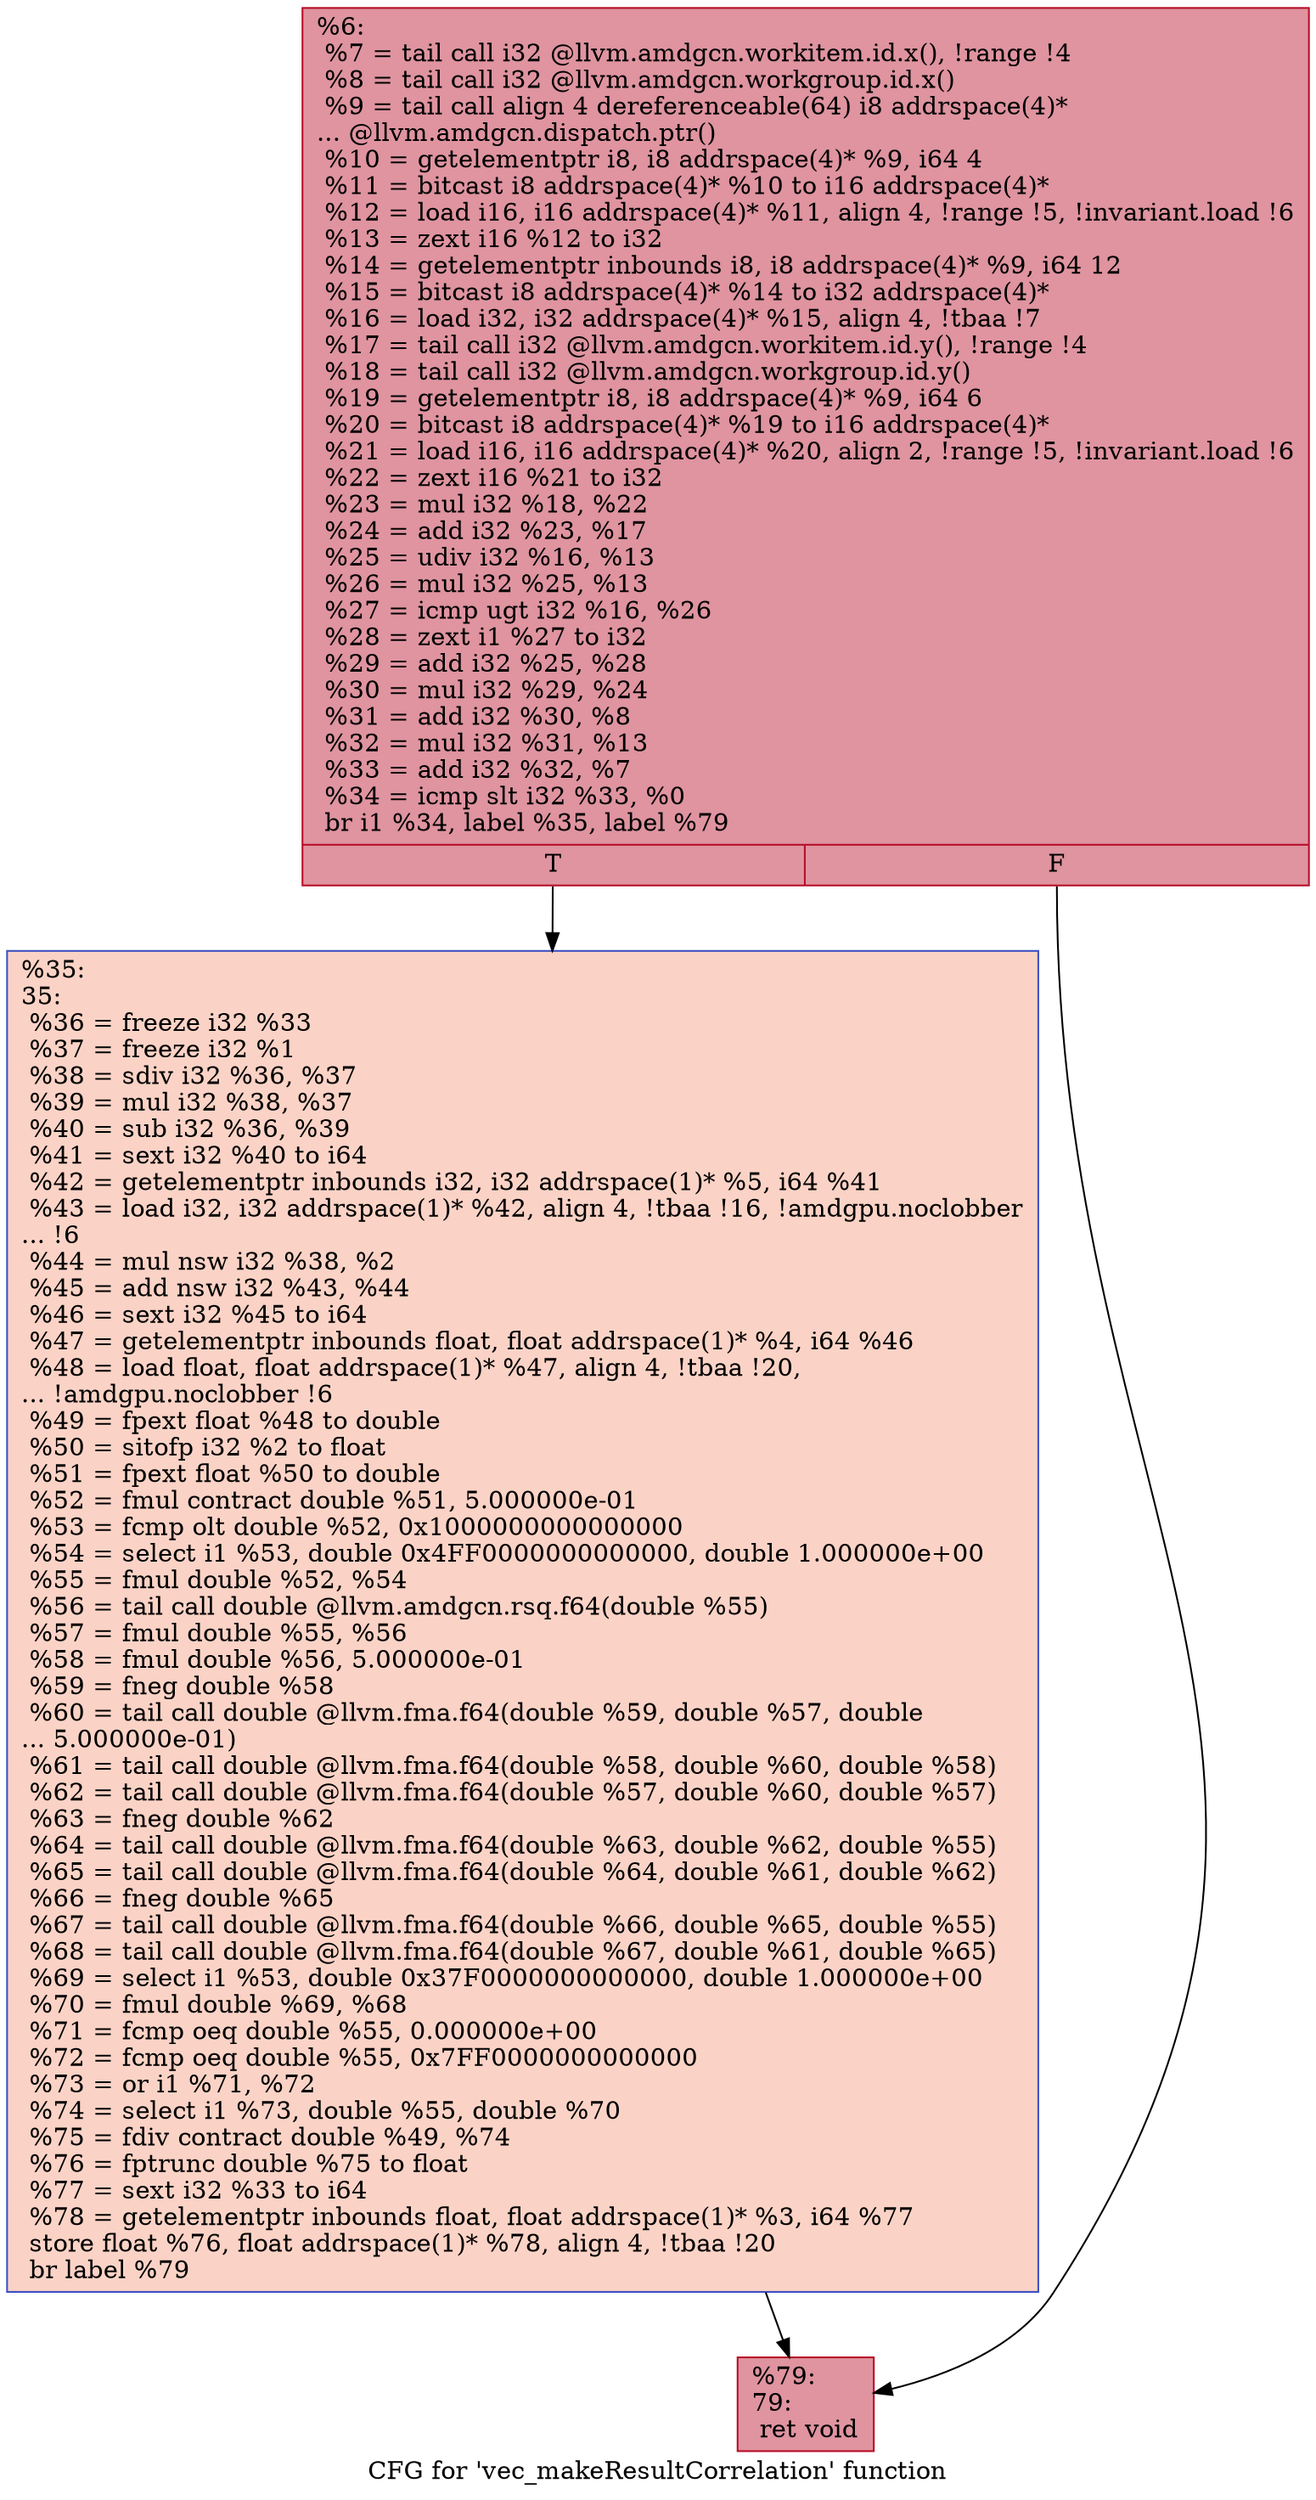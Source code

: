 digraph "CFG for 'vec_makeResultCorrelation' function" {
	label="CFG for 'vec_makeResultCorrelation' function";

	Node0x63dff90 [shape=record,color="#b70d28ff", style=filled, fillcolor="#b70d2870",label="{%6:\l  %7 = tail call i32 @llvm.amdgcn.workitem.id.x(), !range !4\l  %8 = tail call i32 @llvm.amdgcn.workgroup.id.x()\l  %9 = tail call align 4 dereferenceable(64) i8 addrspace(4)*\l... @llvm.amdgcn.dispatch.ptr()\l  %10 = getelementptr i8, i8 addrspace(4)* %9, i64 4\l  %11 = bitcast i8 addrspace(4)* %10 to i16 addrspace(4)*\l  %12 = load i16, i16 addrspace(4)* %11, align 4, !range !5, !invariant.load !6\l  %13 = zext i16 %12 to i32\l  %14 = getelementptr inbounds i8, i8 addrspace(4)* %9, i64 12\l  %15 = bitcast i8 addrspace(4)* %14 to i32 addrspace(4)*\l  %16 = load i32, i32 addrspace(4)* %15, align 4, !tbaa !7\l  %17 = tail call i32 @llvm.amdgcn.workitem.id.y(), !range !4\l  %18 = tail call i32 @llvm.amdgcn.workgroup.id.y()\l  %19 = getelementptr i8, i8 addrspace(4)* %9, i64 6\l  %20 = bitcast i8 addrspace(4)* %19 to i16 addrspace(4)*\l  %21 = load i16, i16 addrspace(4)* %20, align 2, !range !5, !invariant.load !6\l  %22 = zext i16 %21 to i32\l  %23 = mul i32 %18, %22\l  %24 = add i32 %23, %17\l  %25 = udiv i32 %16, %13\l  %26 = mul i32 %25, %13\l  %27 = icmp ugt i32 %16, %26\l  %28 = zext i1 %27 to i32\l  %29 = add i32 %25, %28\l  %30 = mul i32 %29, %24\l  %31 = add i32 %30, %8\l  %32 = mul i32 %31, %13\l  %33 = add i32 %32, %7\l  %34 = icmp slt i32 %33, %0\l  br i1 %34, label %35, label %79\l|{<s0>T|<s1>F}}"];
	Node0x63dff90:s0 -> Node0x63e2010;
	Node0x63dff90:s1 -> Node0x63e4120;
	Node0x63e2010 [shape=record,color="#3d50c3ff", style=filled, fillcolor="#f59c7d70",label="{%35:\l35:                                               \l  %36 = freeze i32 %33\l  %37 = freeze i32 %1\l  %38 = sdiv i32 %36, %37\l  %39 = mul i32 %38, %37\l  %40 = sub i32 %36, %39\l  %41 = sext i32 %40 to i64\l  %42 = getelementptr inbounds i32, i32 addrspace(1)* %5, i64 %41\l  %43 = load i32, i32 addrspace(1)* %42, align 4, !tbaa !16, !amdgpu.noclobber\l... !6\l  %44 = mul nsw i32 %38, %2\l  %45 = add nsw i32 %43, %44\l  %46 = sext i32 %45 to i64\l  %47 = getelementptr inbounds float, float addrspace(1)* %4, i64 %46\l  %48 = load float, float addrspace(1)* %47, align 4, !tbaa !20,\l... !amdgpu.noclobber !6\l  %49 = fpext float %48 to double\l  %50 = sitofp i32 %2 to float\l  %51 = fpext float %50 to double\l  %52 = fmul contract double %51, 5.000000e-01\l  %53 = fcmp olt double %52, 0x1000000000000000\l  %54 = select i1 %53, double 0x4FF0000000000000, double 1.000000e+00\l  %55 = fmul double %52, %54\l  %56 = tail call double @llvm.amdgcn.rsq.f64(double %55)\l  %57 = fmul double %55, %56\l  %58 = fmul double %56, 5.000000e-01\l  %59 = fneg double %58\l  %60 = tail call double @llvm.fma.f64(double %59, double %57, double\l... 5.000000e-01)\l  %61 = tail call double @llvm.fma.f64(double %58, double %60, double %58)\l  %62 = tail call double @llvm.fma.f64(double %57, double %60, double %57)\l  %63 = fneg double %62\l  %64 = tail call double @llvm.fma.f64(double %63, double %62, double %55)\l  %65 = tail call double @llvm.fma.f64(double %64, double %61, double %62)\l  %66 = fneg double %65\l  %67 = tail call double @llvm.fma.f64(double %66, double %65, double %55)\l  %68 = tail call double @llvm.fma.f64(double %67, double %61, double %65)\l  %69 = select i1 %53, double 0x37F0000000000000, double 1.000000e+00\l  %70 = fmul double %69, %68\l  %71 = fcmp oeq double %55, 0.000000e+00\l  %72 = fcmp oeq double %55, 0x7FF0000000000000\l  %73 = or i1 %71, %72\l  %74 = select i1 %73, double %55, double %70\l  %75 = fdiv contract double %49, %74\l  %76 = fptrunc double %75 to float\l  %77 = sext i32 %33 to i64\l  %78 = getelementptr inbounds float, float addrspace(1)* %3, i64 %77\l  store float %76, float addrspace(1)* %78, align 4, !tbaa !20\l  br label %79\l}"];
	Node0x63e2010 -> Node0x63e4120;
	Node0x63e4120 [shape=record,color="#b70d28ff", style=filled, fillcolor="#b70d2870",label="{%79:\l79:                                               \l  ret void\l}"];
}
